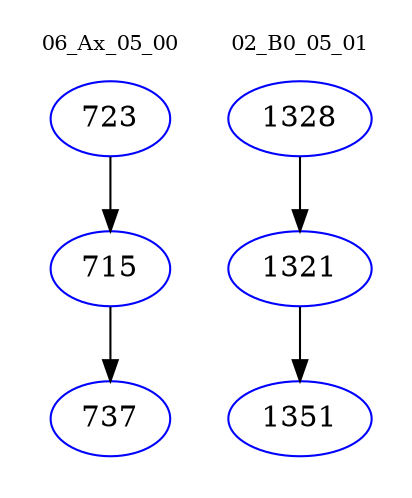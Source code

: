 digraph{
subgraph cluster_0 {
color = white
label = "06_Ax_05_00";
fontsize=10;
T0_723 [label="723", color="blue"]
T0_723 -> T0_715 [color="black"]
T0_715 [label="715", color="blue"]
T0_715 -> T0_737 [color="black"]
T0_737 [label="737", color="blue"]
}
subgraph cluster_1 {
color = white
label = "02_B0_05_01";
fontsize=10;
T1_1328 [label="1328", color="blue"]
T1_1328 -> T1_1321 [color="black"]
T1_1321 [label="1321", color="blue"]
T1_1321 -> T1_1351 [color="black"]
T1_1351 [label="1351", color="blue"]
}
}
